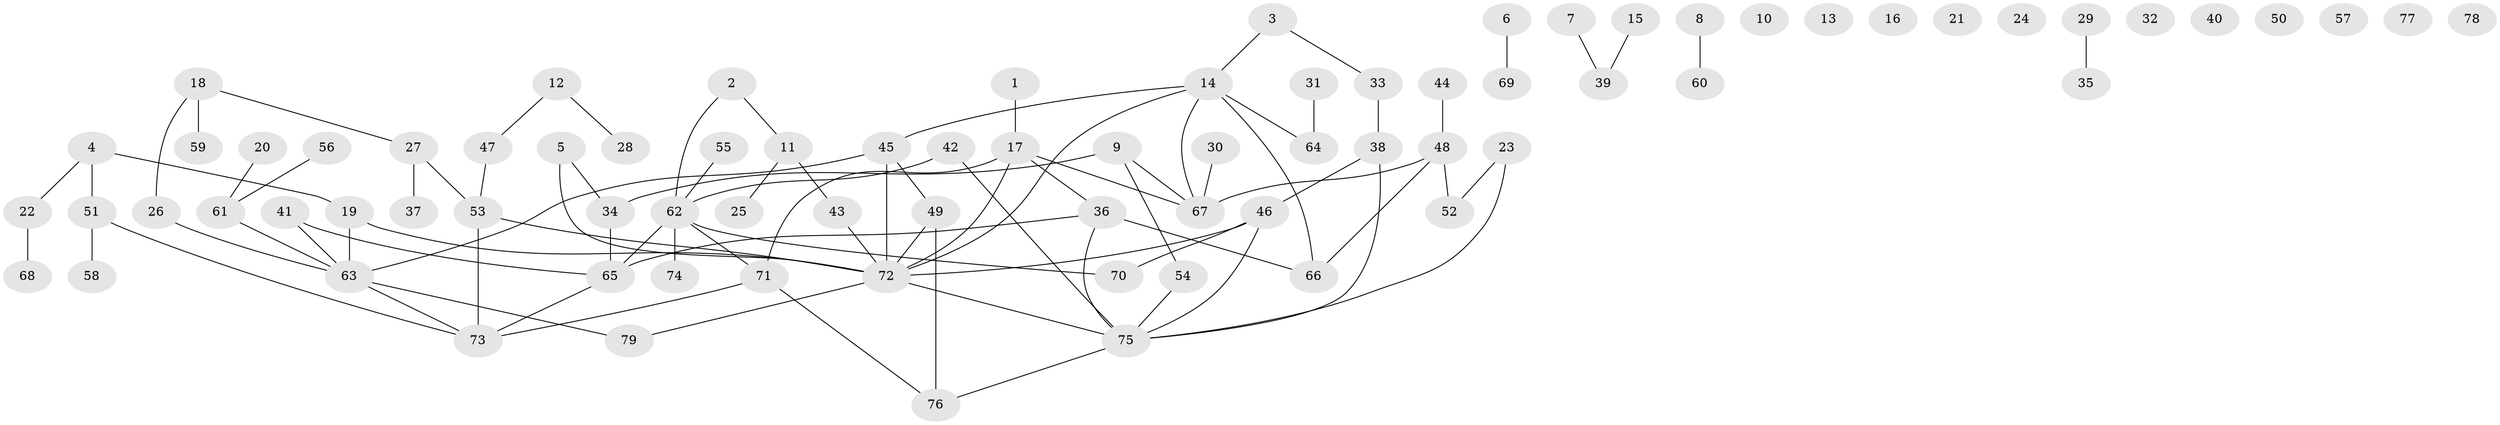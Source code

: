 // coarse degree distribution, {4: 0.1111111111111111, 3: 0.1388888888888889, 7: 0.05555555555555555, 12: 0.027777777777777776, 0: 0.3888888888888889, 1: 0.16666666666666666, 2: 0.08333333333333333, 11: 0.027777777777777776}
// Generated by graph-tools (version 1.1) at 2025/16/03/04/25 18:16:39]
// undirected, 79 vertices, 90 edges
graph export_dot {
graph [start="1"]
  node [color=gray90,style=filled];
  1;
  2;
  3;
  4;
  5;
  6;
  7;
  8;
  9;
  10;
  11;
  12;
  13;
  14;
  15;
  16;
  17;
  18;
  19;
  20;
  21;
  22;
  23;
  24;
  25;
  26;
  27;
  28;
  29;
  30;
  31;
  32;
  33;
  34;
  35;
  36;
  37;
  38;
  39;
  40;
  41;
  42;
  43;
  44;
  45;
  46;
  47;
  48;
  49;
  50;
  51;
  52;
  53;
  54;
  55;
  56;
  57;
  58;
  59;
  60;
  61;
  62;
  63;
  64;
  65;
  66;
  67;
  68;
  69;
  70;
  71;
  72;
  73;
  74;
  75;
  76;
  77;
  78;
  79;
  1 -- 17;
  2 -- 11;
  2 -- 62;
  3 -- 14;
  3 -- 33;
  4 -- 19;
  4 -- 22;
  4 -- 51;
  5 -- 34;
  5 -- 72;
  6 -- 69;
  7 -- 39;
  8 -- 60;
  9 -- 34;
  9 -- 54;
  9 -- 67;
  11 -- 25;
  11 -- 43;
  12 -- 28;
  12 -- 47;
  14 -- 45;
  14 -- 64;
  14 -- 66;
  14 -- 67;
  14 -- 72;
  15 -- 39;
  17 -- 36;
  17 -- 67;
  17 -- 71;
  17 -- 72;
  18 -- 26;
  18 -- 27;
  18 -- 59;
  19 -- 63;
  19 -- 72;
  20 -- 61;
  22 -- 68;
  23 -- 52;
  23 -- 75;
  26 -- 63;
  27 -- 37;
  27 -- 53;
  29 -- 35;
  30 -- 67;
  31 -- 64;
  33 -- 38;
  34 -- 65;
  36 -- 65;
  36 -- 66;
  36 -- 75;
  38 -- 46;
  38 -- 75;
  41 -- 63;
  41 -- 65;
  42 -- 62;
  42 -- 75;
  43 -- 72;
  44 -- 48;
  45 -- 49;
  45 -- 63;
  45 -- 72;
  46 -- 70;
  46 -- 72;
  46 -- 75;
  47 -- 53;
  48 -- 52;
  48 -- 66;
  48 -- 67;
  49 -- 72;
  49 -- 76;
  51 -- 58;
  51 -- 73;
  53 -- 72;
  53 -- 73;
  54 -- 75;
  55 -- 62;
  56 -- 61;
  61 -- 63;
  62 -- 65;
  62 -- 70;
  62 -- 71;
  62 -- 74;
  63 -- 73;
  63 -- 79;
  65 -- 73;
  71 -- 73;
  71 -- 76;
  72 -- 75;
  72 -- 79;
  75 -- 76;
}

